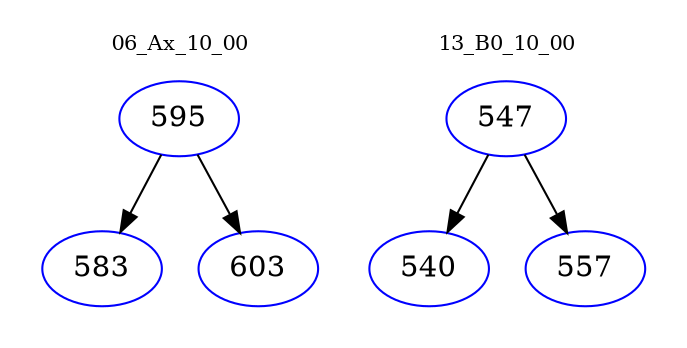 digraph{
subgraph cluster_0 {
color = white
label = "06_Ax_10_00";
fontsize=10;
T0_595 [label="595", color="blue"]
T0_595 -> T0_583 [color="black"]
T0_583 [label="583", color="blue"]
T0_595 -> T0_603 [color="black"]
T0_603 [label="603", color="blue"]
}
subgraph cluster_1 {
color = white
label = "13_B0_10_00";
fontsize=10;
T1_547 [label="547", color="blue"]
T1_547 -> T1_540 [color="black"]
T1_540 [label="540", color="blue"]
T1_547 -> T1_557 [color="black"]
T1_557 [label="557", color="blue"]
}
}
